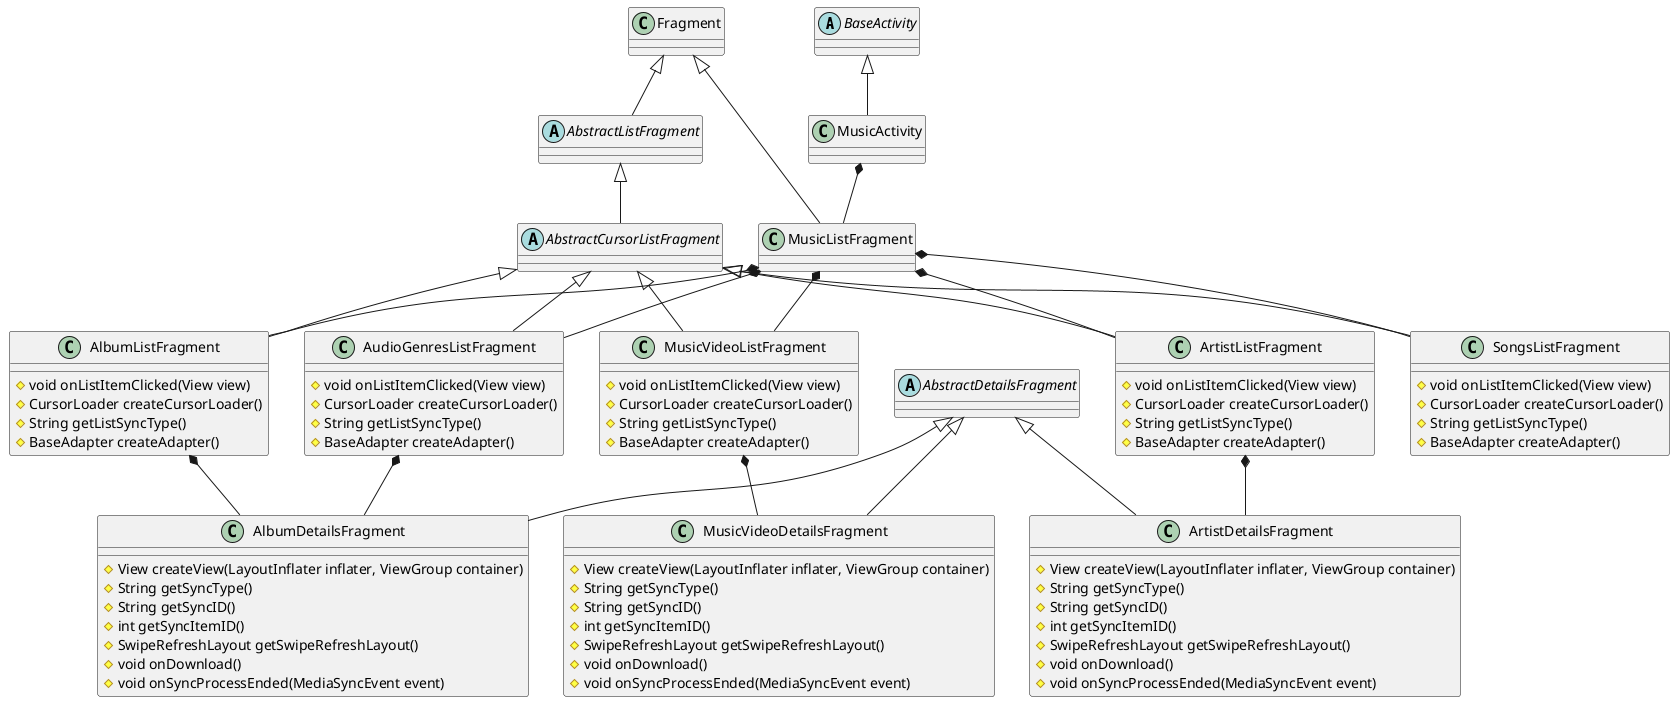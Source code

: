@startuml

abstract class BaseActivity
abstract class AbstractDetailsFragment
abstract class AbstractListFragment
abstract class AbstractCursorListFragment
class MusicActivity
class Fragment
class MusicListFragment

class ArtistDetailsFragment {
    # View createView(LayoutInflater inflater, ViewGroup container)
    # String getSyncType()
    # String getSyncID()
    # int getSyncItemID()
    # SwipeRefreshLayout getSwipeRefreshLayout()
    # void onDownload()
    # void onSyncProcessEnded(MediaSyncEvent event)
}

class AlbumDetailsFragment {
    # View createView(LayoutInflater inflater, ViewGroup container)
    # String getSyncType()
    # String getSyncID()
    # int getSyncItemID()
    # SwipeRefreshLayout getSwipeRefreshLayout()
    # void onDownload()
    # void onSyncProcessEnded(MediaSyncEvent event)
}

class MusicVideoDetailsFragment {
    # View createView(LayoutInflater inflater, ViewGroup container)
    # String getSyncType()
    # String getSyncID()
    # int getSyncItemID()
    # SwipeRefreshLayout getSwipeRefreshLayout()
    # void onDownload()
    # void onSyncProcessEnded(MediaSyncEvent event)
}

class ArtistListFragment {
    # void onListItemClicked(View view)
	# CursorLoader createCursorLoader()
	# String getListSyncType()
	# BaseAdapter createAdapter()
}

class AlbumListFragment {
    # void onListItemClicked(View view)
	# CursorLoader createCursorLoader()
	# String getListSyncType()
	# BaseAdapter createAdapter()
}

class SongsListFragment {
    # void onListItemClicked(View view)
	# CursorLoader createCursorLoader()
	# String getListSyncType()
	# BaseAdapter createAdapter()
}

class MusicVideoListFragment {
    # void onListItemClicked(View view)
	# CursorLoader createCursorLoader()
	# String getListSyncType()
	# BaseAdapter createAdapter()
}

class AudioGenresListFragment {
    # void onListItemClicked(View view)
	# CursorLoader createCursorLoader()
	# String getListSyncType()
	# BaseAdapter createAdapter()
}

BaseActivity <|-- MusicActivity

Fragment <|-- MusicListFragment

AbstractDetailsFragment <|-- ArtistDetailsFragment
AbstractDetailsFragment <|-- AlbumDetailsFragment
AbstractDetailsFragment <|-- MusicVideoDetailsFragment

Fragment <|-- AbstractListFragment
AbstractListFragment <|-- AbstractCursorListFragment
AbstractCursorListFragment <|-- ArtistListFragment
AbstractCursorListFragment <|-- AlbumListFragment
AbstractCursorListFragment <|-- SongsListFragment
AbstractCursorListFragment <|-- MusicVideoListFragment
AbstractCursorListFragment <|-- AudioGenresListFragment

MusicActivity *-- MusicListFragment

MusicListFragment *-- ArtistListFragment
MusicListFragment *-- AlbumListFragment
MusicListFragment *-- SongsListFragment
MusicListFragment *-- MusicVideoListFragment
MusicListFragment *-- AudioGenresListFragment

ArtistListFragment *-- ArtistDetailsFragment
AlbumListFragment *-- AlbumDetailsFragment
AudioGenresListFragment *-- AlbumDetailsFragment
MusicVideoListFragment *-- MusicVideoDetailsFragment

@enduml